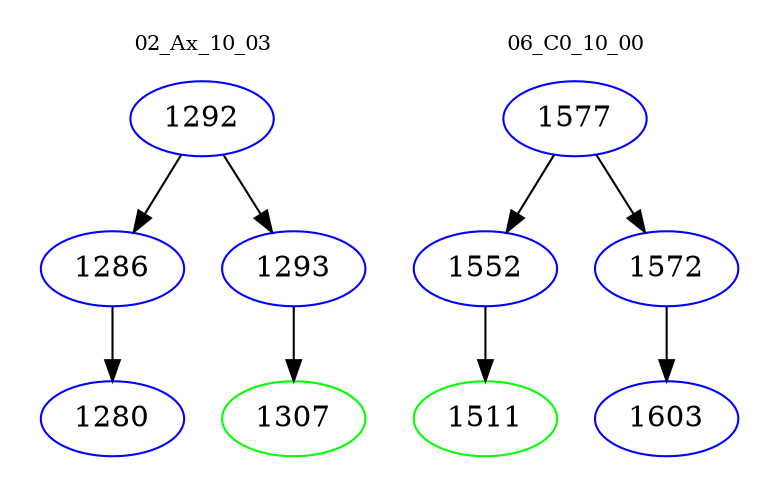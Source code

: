 digraph{
subgraph cluster_0 {
color = white
label = "02_Ax_10_03";
fontsize=10;
T0_1292 [label="1292", color="blue"]
T0_1292 -> T0_1286 [color="black"]
T0_1286 [label="1286", color="blue"]
T0_1286 -> T0_1280 [color="black"]
T0_1280 [label="1280", color="blue"]
T0_1292 -> T0_1293 [color="black"]
T0_1293 [label="1293", color="blue"]
T0_1293 -> T0_1307 [color="black"]
T0_1307 [label="1307", color="green"]
}
subgraph cluster_1 {
color = white
label = "06_C0_10_00";
fontsize=10;
T1_1577 [label="1577", color="blue"]
T1_1577 -> T1_1552 [color="black"]
T1_1552 [label="1552", color="blue"]
T1_1552 -> T1_1511 [color="black"]
T1_1511 [label="1511", color="green"]
T1_1577 -> T1_1572 [color="black"]
T1_1572 [label="1572", color="blue"]
T1_1572 -> T1_1603 [color="black"]
T1_1603 [label="1603", color="blue"]
}
}
